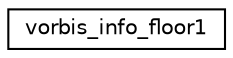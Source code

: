 digraph "Graphical Class Hierarchy"
{
  edge [fontname="Helvetica",fontsize="10",labelfontname="Helvetica",labelfontsize="10"];
  node [fontname="Helvetica",fontsize="10",shape=record];
  rankdir="LR";
  Node1 [label="vorbis_info_floor1",height=0.2,width=0.4,color="black", fillcolor="white", style="filled",URL="$structvorbis__info__floor1.html"];
}
